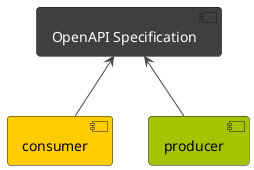@startuml

!theme vibrant

component consumer #FFCC00
component producer #A5C400

component "<color:#FFFFFF>OpenAPI Specification" as spec #3F3F40

consumer -up-> spec
spec <-down- producer

@enduml